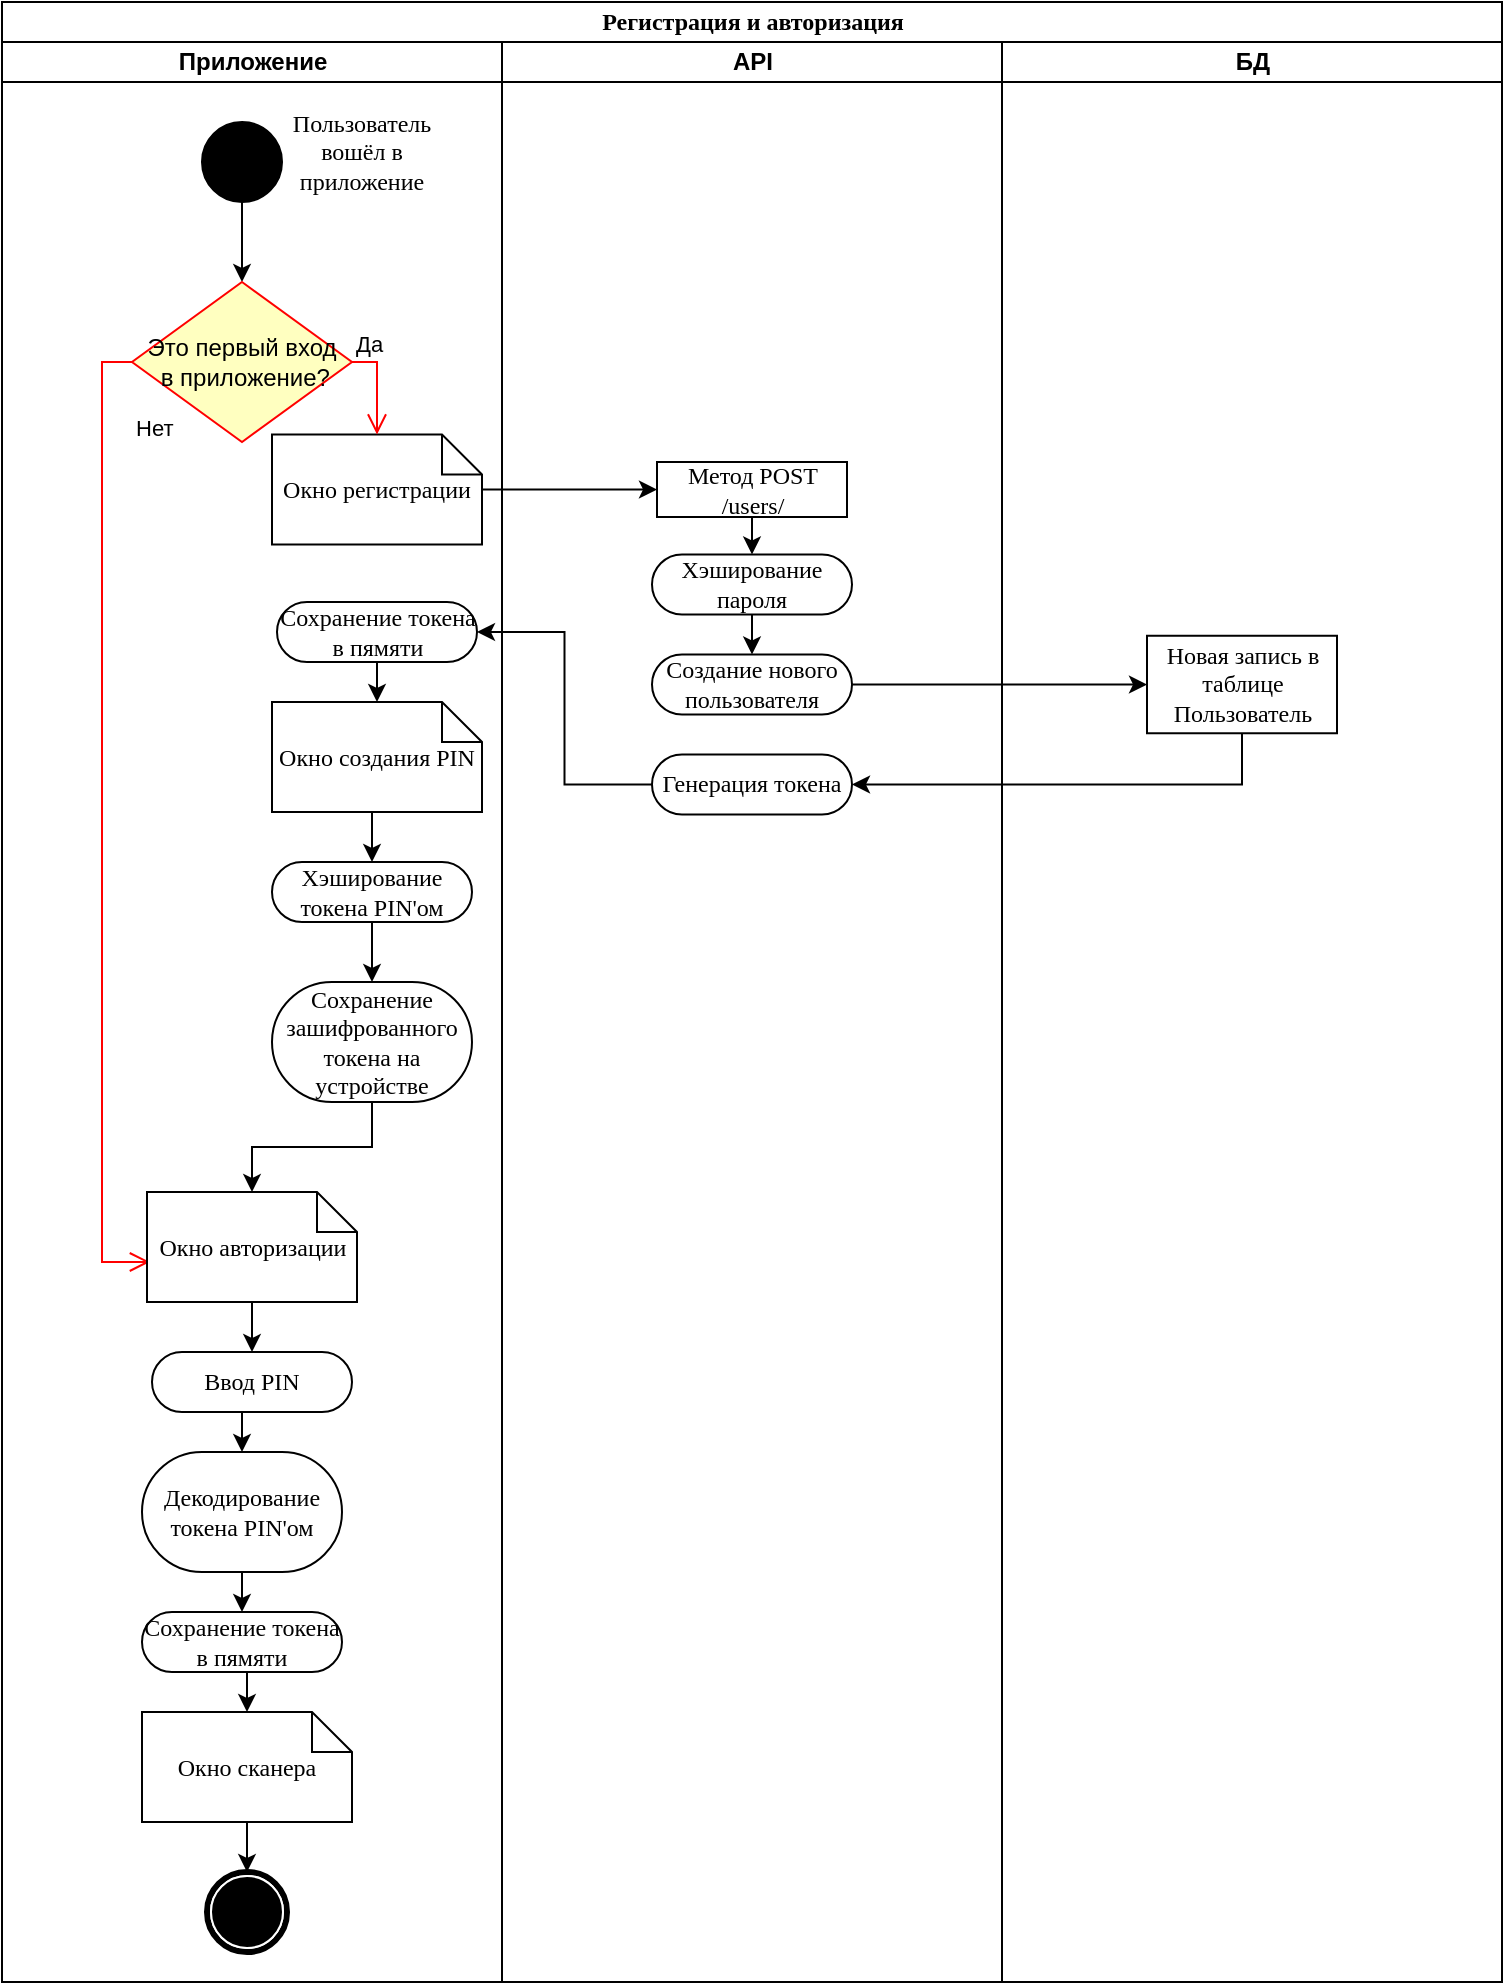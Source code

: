 <mxfile version="20.3.0" type="device"><diagram name="Page-1" id="0783ab3e-0a74-02c8-0abd-f7b4e66b4bec"><mxGraphModel dx="1673" dy="1021" grid="0" gridSize="10" guides="1" tooltips="1" connect="1" arrows="1" fold="1" page="1" pageScale="1" pageWidth="850" pageHeight="1100" background="none" math="0" shadow="0"><root><mxCell id="0"/><mxCell id="1" parent="0"/><mxCell id="1c1d494c118603dd-1" value="Регистрация и авторизация" style="swimlane;html=1;childLayout=stackLayout;startSize=20;rounded=0;shadow=0;comic=0;labelBackgroundColor=none;strokeWidth=1;fontFamily=Verdana;fontSize=12;align=center;" parent="1" vertex="1"><mxGeometry x="40" y="55" width="750" height="990" as="geometry"/></mxCell><mxCell id="r3UgvurVyZAMj0sdFlId-25" style="edgeStyle=orthogonalEdgeStyle;rounded=0;orthogonalLoop=1;jettySize=auto;html=1;exitX=1;exitY=0.5;exitDx=0;exitDy=0;entryX=0;entryY=0.5;entryDx=0;entryDy=0;" parent="1c1d494c118603dd-1" source="r3UgvurVyZAMj0sdFlId-22" target="r3UgvurVyZAMj0sdFlId-23" edge="1"><mxGeometry relative="1" as="geometry"/></mxCell><mxCell id="r3UgvurVyZAMj0sdFlId-26" style="edgeStyle=orthogonalEdgeStyle;rounded=0;orthogonalLoop=1;jettySize=auto;html=1;exitX=0.5;exitY=1;exitDx=0;exitDy=0;entryX=1;entryY=0.5;entryDx=0;entryDy=0;" parent="1c1d494c118603dd-1" source="r3UgvurVyZAMj0sdFlId-23" target="r3UgvurVyZAMj0sdFlId-17" edge="1"><mxGeometry relative="1" as="geometry"/></mxCell><mxCell id="1c1d494c118603dd-2" value="Приложение" style="swimlane;html=1;startSize=20;" parent="1c1d494c118603dd-1" vertex="1"><mxGeometry y="20" width="250" height="970" as="geometry"/></mxCell><mxCell id="r3UgvurVyZAMj0sdFlId-4" value="" style="edgeStyle=orthogonalEdgeStyle;rounded=0;orthogonalLoop=1;jettySize=auto;html=1;entryX=0.5;entryY=0;entryDx=0;entryDy=0;" parent="1c1d494c118603dd-2" source="60571a20871a0731-4" target="r3UgvurVyZAMj0sdFlId-6" edge="1"><mxGeometry relative="1" as="geometry"><mxPoint x="120" y="140" as="targetPoint"/></mxGeometry></mxCell><mxCell id="60571a20871a0731-4" value="" style="ellipse;whiteSpace=wrap;html=1;rounded=0;shadow=0;comic=0;labelBackgroundColor=none;strokeWidth=1;fillColor=#000000;fontFamily=Verdana;fontSize=12;align=center;" parent="1c1d494c118603dd-2" vertex="1"><mxGeometry x="100" y="40" width="40" height="40" as="geometry"/></mxCell><mxCell id="r3UgvurVyZAMj0sdFlId-1" value="&lt;span style=&quot;font-family: Verdana;&quot;&gt;Пользователь вошёл в приложение&lt;/span&gt;" style="text;html=1;strokeColor=none;fillColor=none;align=center;verticalAlign=middle;whiteSpace=wrap;rounded=0;" parent="1c1d494c118603dd-2" vertex="1"><mxGeometry x="150" y="40" width="60" height="30" as="geometry"/></mxCell><mxCell id="r3UgvurVyZAMj0sdFlId-2" value="Окно регистрации" style="shape=note;whiteSpace=wrap;html=1;rounded=0;shadow=0;comic=0;labelBackgroundColor=none;strokeWidth=1;fontFamily=Verdana;fontSize=12;align=center;size=20;" parent="1c1d494c118603dd-2" vertex="1"><mxGeometry x="135" y="196.25" width="105" height="55" as="geometry"/></mxCell><mxCell id="r3UgvurVyZAMj0sdFlId-6" value="&lt;span style=&quot;&quot;&gt;Это первый вход&lt;/span&gt;&lt;br style=&quot;&quot;&gt;&lt;span style=&quot;&quot;&gt;&amp;nbsp;в приложение?&lt;/span&gt;" style="rhombus;whiteSpace=wrap;html=1;fillColor=#ffffc0;strokeColor=#ff0000;" parent="1c1d494c118603dd-2" vertex="1"><mxGeometry x="65" y="120" width="110" height="80" as="geometry"/></mxCell><mxCell id="r3UgvurVyZAMj0sdFlId-7" value="Да" style="edgeStyle=orthogonalEdgeStyle;html=1;align=left;verticalAlign=bottom;endArrow=open;endSize=8;strokeColor=#ff0000;rounded=0;entryX=0.5;entryY=0;entryDx=0;entryDy=0;entryPerimeter=0;exitX=1;exitY=0.5;exitDx=0;exitDy=0;" parent="1c1d494c118603dd-2" source="r3UgvurVyZAMj0sdFlId-6" target="r3UgvurVyZAMj0sdFlId-2" edge="1"><mxGeometry x="-1" relative="1" as="geometry"><mxPoint x="215" y="205" as="targetPoint"/><mxPoint x="193" y="150" as="sourcePoint"/></mxGeometry></mxCell><mxCell id="r3UgvurVyZAMj0sdFlId-8" value="Нет" style="edgeStyle=orthogonalEdgeStyle;html=1;align=left;verticalAlign=top;endArrow=open;endSize=8;strokeColor=#ff0000;rounded=0;exitX=0;exitY=0.5;exitDx=0;exitDy=0;entryX=0.014;entryY=0.636;entryDx=0;entryDy=0;entryPerimeter=0;" parent="1c1d494c118603dd-2" source="r3UgvurVyZAMj0sdFlId-6" target="r3UgvurVyZAMj0sdFlId-32" edge="1"><mxGeometry x="-0.857" y="15" relative="1" as="geometry"><mxPoint x="70" y="605" as="targetPoint"/><Array as="points"><mxPoint x="50" y="160"/><mxPoint x="50" y="610"/><mxPoint x="60" y="610"/><mxPoint x="60" y="610"/></Array><mxPoint as="offset"/></mxGeometry></mxCell><mxCell id="r3UgvurVyZAMj0sdFlId-31" style="edgeStyle=orthogonalEdgeStyle;rounded=0;orthogonalLoop=1;jettySize=auto;html=1;exitX=0.5;exitY=1;exitDx=0;exitDy=0;entryX=0.5;entryY=0;entryDx=0;entryDy=0;" parent="1c1d494c118603dd-2" source="r3UgvurVyZAMj0sdFlId-27" target="r3UgvurVyZAMj0sdFlId-30" edge="1"><mxGeometry relative="1" as="geometry"/></mxCell><mxCell id="r3UgvurVyZAMj0sdFlId-27" value="Хэширование токена PIN'ом" style="rounded=1;whiteSpace=wrap;html=1;shadow=0;comic=0;labelBackgroundColor=none;strokeWidth=1;fontFamily=Verdana;fontSize=12;align=center;arcSize=50;" parent="1c1d494c118603dd-2" vertex="1"><mxGeometry x="135" y="410" width="100" height="30" as="geometry"/></mxCell><mxCell id="r3UgvurVyZAMj0sdFlId-40" style="edgeStyle=orthogonalEdgeStyle;rounded=0;orthogonalLoop=1;jettySize=auto;html=1;exitX=0.5;exitY=1;exitDx=0;exitDy=0;" parent="1c1d494c118603dd-2" source="r3UgvurVyZAMj0sdFlId-30" target="r3UgvurVyZAMj0sdFlId-32" edge="1"><mxGeometry relative="1" as="geometry"/></mxCell><mxCell id="r3UgvurVyZAMj0sdFlId-30" value="Сохранение зашифрованного токена на устройстве" style="rounded=1;whiteSpace=wrap;html=1;shadow=0;comic=0;labelBackgroundColor=none;strokeWidth=1;fontFamily=Verdana;fontSize=12;align=center;arcSize=50;" parent="1c1d494c118603dd-2" vertex="1"><mxGeometry x="135" y="470" width="100" height="60" as="geometry"/></mxCell><mxCell id="r3UgvurVyZAMj0sdFlId-41" style="edgeStyle=orthogonalEdgeStyle;rounded=0;orthogonalLoop=1;jettySize=auto;html=1;exitX=0.5;exitY=1;exitDx=0;exitDy=0;exitPerimeter=0;entryX=0.5;entryY=0;entryDx=0;entryDy=0;" parent="1c1d494c118603dd-2" source="r3UgvurVyZAMj0sdFlId-32" target="r3UgvurVyZAMj0sdFlId-35" edge="1"><mxGeometry relative="1" as="geometry"/></mxCell><mxCell id="r3UgvurVyZAMj0sdFlId-32" value="Окно авторизации" style="shape=note;whiteSpace=wrap;html=1;rounded=0;shadow=0;comic=0;labelBackgroundColor=none;strokeWidth=1;fontFamily=Verdana;fontSize=12;align=center;size=20;" parent="1c1d494c118603dd-2" vertex="1"><mxGeometry x="72.5" y="575" width="105" height="55" as="geometry"/></mxCell><mxCell id="r3UgvurVyZAMj0sdFlId-43" style="edgeStyle=orthogonalEdgeStyle;rounded=0;orthogonalLoop=1;jettySize=auto;html=1;exitX=0.5;exitY=1;exitDx=0;exitDy=0;entryX=0.5;entryY=0;entryDx=0;entryDy=0;" parent="1c1d494c118603dd-2" source="r3UgvurVyZAMj0sdFlId-35" target="r3UgvurVyZAMj0sdFlId-42" edge="1"><mxGeometry relative="1" as="geometry"/></mxCell><mxCell id="r3UgvurVyZAMj0sdFlId-35" value="Ввод PIN" style="rounded=1;whiteSpace=wrap;html=1;shadow=0;comic=0;labelBackgroundColor=none;strokeWidth=1;fontFamily=Verdana;fontSize=12;align=center;arcSize=50;" parent="1c1d494c118603dd-2" vertex="1"><mxGeometry x="75" y="655" width="100" height="30" as="geometry"/></mxCell><mxCell id="r3UgvurVyZAMj0sdFlId-38" style="edgeStyle=orthogonalEdgeStyle;rounded=0;orthogonalLoop=1;jettySize=auto;html=1;exitX=0.5;exitY=1;exitDx=0;exitDy=0;entryX=0.5;entryY=0;entryDx=0;entryDy=0;entryPerimeter=0;" parent="1c1d494c118603dd-2" source="r3UgvurVyZAMj0sdFlId-36" target="r3UgvurVyZAMj0sdFlId-37" edge="1"><mxGeometry relative="1" as="geometry"/></mxCell><mxCell id="r3UgvurVyZAMj0sdFlId-36" value="Сохранение токена в пямяти" style="rounded=1;whiteSpace=wrap;html=1;shadow=0;comic=0;labelBackgroundColor=none;strokeWidth=1;fontFamily=Verdana;fontSize=12;align=center;arcSize=50;" parent="1c1d494c118603dd-2" vertex="1"><mxGeometry x="137.5" y="280" width="100" height="30" as="geometry"/></mxCell><mxCell id="r3UgvurVyZAMj0sdFlId-39" style="edgeStyle=orthogonalEdgeStyle;rounded=0;orthogonalLoop=1;jettySize=auto;html=1;exitX=0.5;exitY=1;exitDx=0;exitDy=0;exitPerimeter=0;entryX=0.5;entryY=0;entryDx=0;entryDy=0;" parent="1c1d494c118603dd-2" source="r3UgvurVyZAMj0sdFlId-37" target="r3UgvurVyZAMj0sdFlId-27" edge="1"><mxGeometry relative="1" as="geometry"/></mxCell><mxCell id="r3UgvurVyZAMj0sdFlId-37" value="Окно создания PIN" style="shape=note;whiteSpace=wrap;html=1;rounded=0;shadow=0;comic=0;labelBackgroundColor=none;strokeWidth=1;fontFamily=Verdana;fontSize=12;align=center;size=20;" parent="1c1d494c118603dd-2" vertex="1"><mxGeometry x="135" y="330" width="105" height="55" as="geometry"/></mxCell><mxCell id="r3UgvurVyZAMj0sdFlId-58" style="edgeStyle=orthogonalEdgeStyle;rounded=0;orthogonalLoop=1;jettySize=auto;html=1;exitX=0.5;exitY=1;exitDx=0;exitDy=0;entryX=0.5;entryY=0;entryDx=0;entryDy=0;" parent="1c1d494c118603dd-2" source="r3UgvurVyZAMj0sdFlId-42" target="r3UgvurVyZAMj0sdFlId-57" edge="1"><mxGeometry relative="1" as="geometry"/></mxCell><mxCell id="r3UgvurVyZAMj0sdFlId-42" value="Декодирование токена PIN'ом" style="rounded=1;whiteSpace=wrap;html=1;shadow=0;comic=0;labelBackgroundColor=none;strokeWidth=1;fontFamily=Verdana;fontSize=12;align=center;arcSize=50;" parent="1c1d494c118603dd-2" vertex="1"><mxGeometry x="70" y="705" width="100" height="60" as="geometry"/></mxCell><mxCell id="r3UgvurVyZAMj0sdFlId-56" style="edgeStyle=orthogonalEdgeStyle;rounded=0;orthogonalLoop=1;jettySize=auto;html=1;exitX=0.5;exitY=1;exitDx=0;exitDy=0;exitPerimeter=0;entryX=0.5;entryY=0;entryDx=0;entryDy=0;" parent="1c1d494c118603dd-2" source="r3UgvurVyZAMj0sdFlId-54" target="60571a20871a0731-5" edge="1"><mxGeometry relative="1" as="geometry"/></mxCell><mxCell id="r3UgvurVyZAMj0sdFlId-54" value="Окно сканера" style="shape=note;whiteSpace=wrap;html=1;rounded=0;shadow=0;comic=0;labelBackgroundColor=none;strokeWidth=1;fontFamily=Verdana;fontSize=12;align=center;size=20;" parent="1c1d494c118603dd-2" vertex="1"><mxGeometry x="70" y="835" width="105" height="55" as="geometry"/></mxCell><mxCell id="60571a20871a0731-5" value="" style="shape=mxgraph.bpmn.shape;html=1;verticalLabelPosition=bottom;labelBackgroundColor=#ffffff;verticalAlign=top;perimeter=ellipsePerimeter;outline=end;symbol=terminate;rounded=0;shadow=0;comic=0;strokeWidth=1;fontFamily=Verdana;fontSize=12;align=center;" parent="1c1d494c118603dd-2" vertex="1"><mxGeometry x="102.5" y="915" width="40" height="40" as="geometry"/></mxCell><mxCell id="r3UgvurVyZAMj0sdFlId-59" style="edgeStyle=orthogonalEdgeStyle;rounded=0;orthogonalLoop=1;jettySize=auto;html=1;exitX=0.5;exitY=1;exitDx=0;exitDy=0;entryX=0.5;entryY=0;entryDx=0;entryDy=0;entryPerimeter=0;" parent="1c1d494c118603dd-2" source="r3UgvurVyZAMj0sdFlId-57" target="r3UgvurVyZAMj0sdFlId-54" edge="1"><mxGeometry relative="1" as="geometry"/></mxCell><mxCell id="r3UgvurVyZAMj0sdFlId-57" value="Сохранение токена в пямяти" style="rounded=1;whiteSpace=wrap;html=1;shadow=0;comic=0;labelBackgroundColor=none;strokeWidth=1;fontFamily=Verdana;fontSize=12;align=center;arcSize=50;" parent="1c1d494c118603dd-2" vertex="1"><mxGeometry x="70" y="785" width="100" height="30" as="geometry"/></mxCell><mxCell id="1c1d494c118603dd-3" value="API" style="swimlane;html=1;startSize=20;" parent="1c1d494c118603dd-1" vertex="1"><mxGeometry x="250" y="20" width="250" height="970" as="geometry"/></mxCell><mxCell id="r3UgvurVyZAMj0sdFlId-19" style="edgeStyle=orthogonalEdgeStyle;rounded=0;orthogonalLoop=1;jettySize=auto;html=1;exitX=0.5;exitY=1;exitDx=0;exitDy=0;entryX=0.5;entryY=0;entryDx=0;entryDy=0;" parent="1c1d494c118603dd-3" source="r3UgvurVyZAMj0sdFlId-14" target="r3UgvurVyZAMj0sdFlId-18" edge="1"><mxGeometry relative="1" as="geometry"/></mxCell><mxCell id="r3UgvurVyZAMj0sdFlId-14" value="Метод POST /users/" style="rounded=0;whiteSpace=wrap;html=1;shadow=0;comic=0;labelBackgroundColor=none;strokeWidth=1;fontFamily=Verdana;fontSize=12;align=center;arcSize=50;" parent="1c1d494c118603dd-3" vertex="1"><mxGeometry x="77.5" y="210" width="95" height="27.5" as="geometry"/></mxCell><mxCell id="r3UgvurVyZAMj0sdFlId-17" value="Генерация токена" style="rounded=1;whiteSpace=wrap;html=1;shadow=0;comic=0;labelBackgroundColor=none;strokeWidth=1;fontFamily=Verdana;fontSize=12;align=center;arcSize=50;" parent="1c1d494c118603dd-3" vertex="1"><mxGeometry x="75" y="356.25" width="100" height="30" as="geometry"/></mxCell><mxCell id="r3UgvurVyZAMj0sdFlId-24" style="edgeStyle=orthogonalEdgeStyle;rounded=0;orthogonalLoop=1;jettySize=auto;html=1;exitX=0.5;exitY=1;exitDx=0;exitDy=0;entryX=0.5;entryY=0;entryDx=0;entryDy=0;" parent="1c1d494c118603dd-3" source="r3UgvurVyZAMj0sdFlId-18" target="r3UgvurVyZAMj0sdFlId-22" edge="1"><mxGeometry relative="1" as="geometry"/></mxCell><mxCell id="r3UgvurVyZAMj0sdFlId-18" value="Хэширование пароля" style="rounded=1;whiteSpace=wrap;html=1;shadow=0;comic=0;labelBackgroundColor=none;strokeWidth=1;fontFamily=Verdana;fontSize=12;align=center;arcSize=50;" parent="1c1d494c118603dd-3" vertex="1"><mxGeometry x="75" y="256.25" width="100" height="30" as="geometry"/></mxCell><mxCell id="r3UgvurVyZAMj0sdFlId-22" value="Создание нового пользователя" style="rounded=1;whiteSpace=wrap;html=1;shadow=0;comic=0;labelBackgroundColor=none;strokeWidth=1;fontFamily=Verdana;fontSize=12;align=center;arcSize=50;" parent="1c1d494c118603dd-3" vertex="1"><mxGeometry x="75" y="306.25" width="100" height="30" as="geometry"/></mxCell><mxCell id="1c1d494c118603dd-4" value="БД" style="swimlane;html=1;startSize=20;" parent="1c1d494c118603dd-1" vertex="1"><mxGeometry x="500" y="20" width="250" height="970" as="geometry"><mxRectangle x="500" y="20" width="40" height="970" as="alternateBounds"/></mxGeometry></mxCell><mxCell id="r3UgvurVyZAMj0sdFlId-23" value="Новая запись в таблице Пользователь" style="rounded=0;whiteSpace=wrap;html=1;shadow=0;comic=0;labelBackgroundColor=none;strokeWidth=1;fontFamily=Verdana;fontSize=12;align=center;arcSize=50;" parent="1c1d494c118603dd-4" vertex="1"><mxGeometry x="72.5" y="296.88" width="95" height="48.75" as="geometry"/></mxCell><mxCell id="r3UgvurVyZAMj0sdFlId-11" value="" style="edgeStyle=orthogonalEdgeStyle;rounded=0;orthogonalLoop=1;jettySize=auto;html=1;entryX=0;entryY=0.5;entryDx=0;entryDy=0;" parent="1c1d494c118603dd-1" source="r3UgvurVyZAMj0sdFlId-2" target="r3UgvurVyZAMj0sdFlId-14" edge="1"><mxGeometry relative="1" as="geometry"><mxPoint x="313.5" y="277.5" as="targetPoint"/></mxGeometry></mxCell><mxCell id="r3UgvurVyZAMj0sdFlId-28" style="edgeStyle=orthogonalEdgeStyle;rounded=0;orthogonalLoop=1;jettySize=auto;html=1;exitX=0;exitY=0.5;exitDx=0;exitDy=0;entryX=1;entryY=0.5;entryDx=0;entryDy=0;" parent="1c1d494c118603dd-1" source="r3UgvurVyZAMj0sdFlId-17" target="r3UgvurVyZAMj0sdFlId-36" edge="1"><mxGeometry relative="1" as="geometry"/></mxCell></root></mxGraphModel></diagram></mxfile>